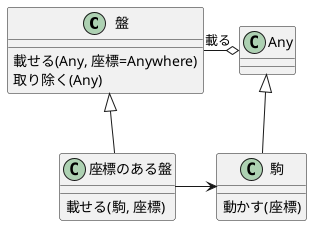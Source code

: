 @startuml

class 盤{
載せる(Any, 座標=Anywhere)
取り除く(Any)
}
class Any{
}
class 座標のある盤{
載せる(駒, 座標)
}
class 駒{
動かす(座標)
}
盤 -o "載る" Any
座標のある盤 -up-|> 盤
駒 -up-|> Any
座標のある盤 -> 駒
@enduml